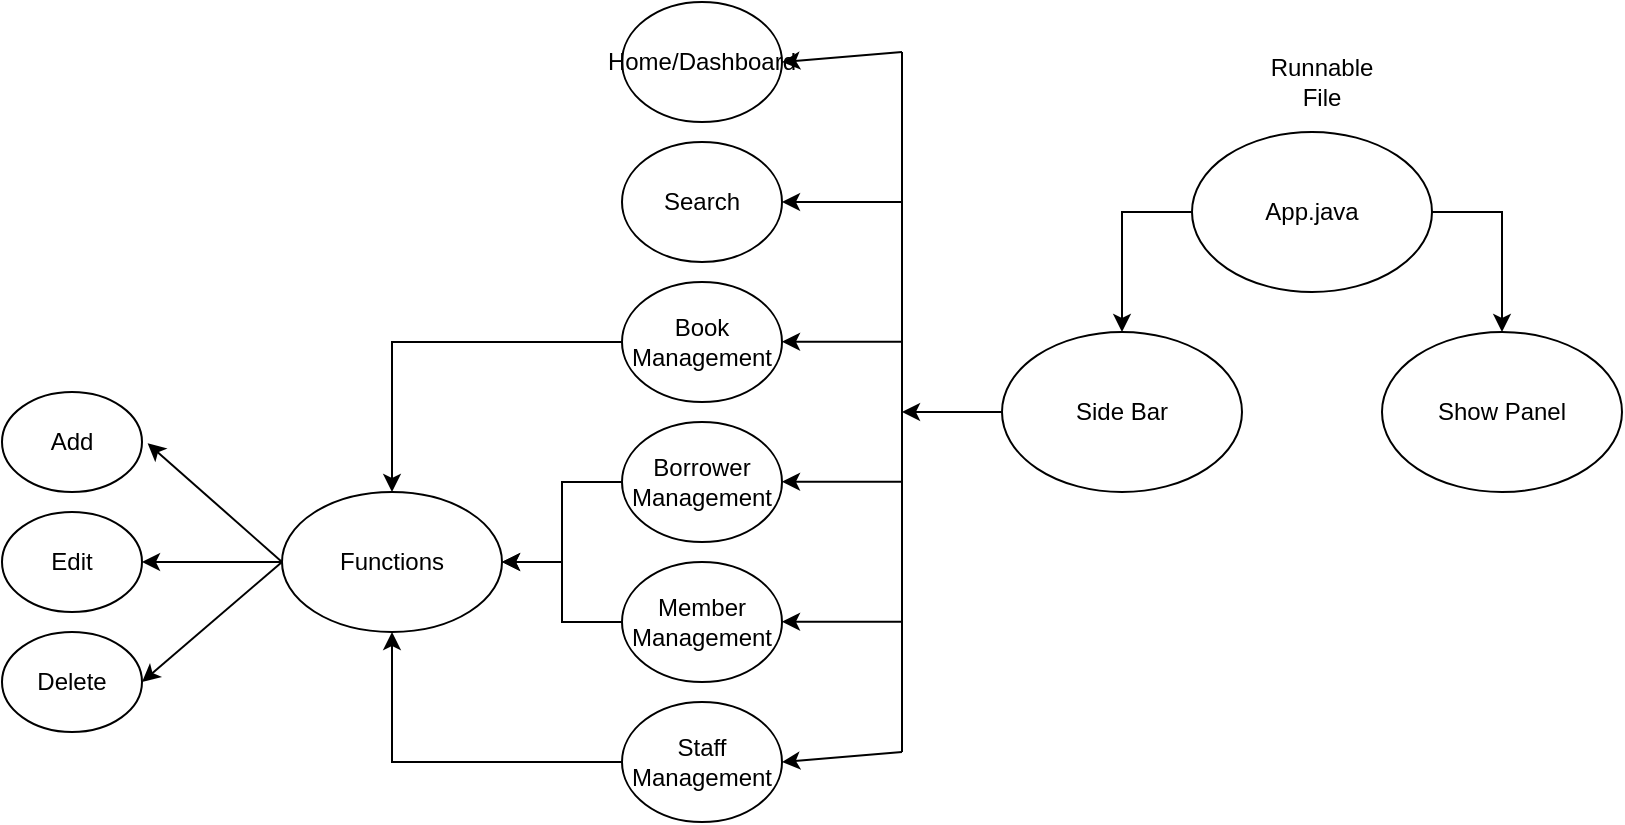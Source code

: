 <mxfile version="26.0.6">
  <diagram name="Page-1" id="zggyk1-A4NqRq5fRfcUB">
    <mxGraphModel dx="1690" dy="485" grid="1" gridSize="10" guides="1" tooltips="1" connect="1" arrows="1" fold="1" page="1" pageScale="1" pageWidth="850" pageHeight="1100" math="0" shadow="0">
      <root>
        <mxCell id="0" />
        <mxCell id="1" parent="0" />
        <mxCell id="k1l06nqtPCUauVw5wJaz-11" style="edgeStyle=orthogonalEdgeStyle;rounded=0;orthogonalLoop=1;jettySize=auto;html=1;exitX=0;exitY=0.5;exitDx=0;exitDy=0;entryX=0.5;entryY=0;entryDx=0;entryDy=0;" edge="1" parent="1" source="k1l06nqtPCUauVw5wJaz-1" target="k1l06nqtPCUauVw5wJaz-8">
          <mxGeometry relative="1" as="geometry" />
        </mxCell>
        <mxCell id="k1l06nqtPCUauVw5wJaz-12" style="edgeStyle=orthogonalEdgeStyle;rounded=0;orthogonalLoop=1;jettySize=auto;html=1;exitX=1;exitY=0.5;exitDx=0;exitDy=0;entryX=0.5;entryY=0;entryDx=0;entryDy=0;" edge="1" parent="1" source="k1l06nqtPCUauVw5wJaz-1" target="k1l06nqtPCUauVw5wJaz-10">
          <mxGeometry relative="1" as="geometry" />
        </mxCell>
        <mxCell id="k1l06nqtPCUauVw5wJaz-1" value="&lt;div&gt;App.java&lt;/div&gt;" style="ellipse;whiteSpace=wrap;html=1;" vertex="1" parent="1">
          <mxGeometry x="365" y="90" width="120" height="80" as="geometry" />
        </mxCell>
        <mxCell id="k1l06nqtPCUauVw5wJaz-4" value="Runnable File" style="text;strokeColor=none;align=center;fillColor=none;html=1;verticalAlign=middle;whiteSpace=wrap;rounded=0;" vertex="1" parent="1">
          <mxGeometry x="400" y="50" width="60" height="30" as="geometry" />
        </mxCell>
        <mxCell id="k1l06nqtPCUauVw5wJaz-5" value="Home/Dashboard" style="ellipse;whiteSpace=wrap;html=1;" vertex="1" parent="1">
          <mxGeometry x="80" y="25" width="80" height="60" as="geometry" />
        </mxCell>
        <mxCell id="k1l06nqtPCUauVw5wJaz-27" style="edgeStyle=orthogonalEdgeStyle;rounded=0;orthogonalLoop=1;jettySize=auto;html=1;exitX=0;exitY=0.5;exitDx=0;exitDy=0;" edge="1" parent="1" source="k1l06nqtPCUauVw5wJaz-8">
          <mxGeometry relative="1" as="geometry">
            <mxPoint x="220" y="230" as="targetPoint" />
          </mxGeometry>
        </mxCell>
        <mxCell id="k1l06nqtPCUauVw5wJaz-8" value="&lt;div&gt;Side Bar&lt;/div&gt;" style="ellipse;whiteSpace=wrap;html=1;" vertex="1" parent="1">
          <mxGeometry x="270" y="190" width="120" height="80" as="geometry" />
        </mxCell>
        <mxCell id="k1l06nqtPCUauVw5wJaz-10" value="Show Panel" style="ellipse;whiteSpace=wrap;html=1;" vertex="1" parent="1">
          <mxGeometry x="460" y="190" width="120" height="80" as="geometry" />
        </mxCell>
        <mxCell id="k1l06nqtPCUauVw5wJaz-38" style="edgeStyle=orthogonalEdgeStyle;rounded=0;orthogonalLoop=1;jettySize=auto;html=1;exitX=0;exitY=0.5;exitDx=0;exitDy=0;entryX=1;entryY=0.5;entryDx=0;entryDy=0;" edge="1" parent="1" source="k1l06nqtPCUauVw5wJaz-13" target="k1l06nqtPCUauVw5wJaz-35">
          <mxGeometry relative="1" as="geometry" />
        </mxCell>
        <mxCell id="k1l06nqtPCUauVw5wJaz-13" value="Member Management" style="ellipse;whiteSpace=wrap;html=1;" vertex="1" parent="1">
          <mxGeometry x="80" y="305" width="80" height="60" as="geometry" />
        </mxCell>
        <mxCell id="k1l06nqtPCUauVw5wJaz-14" value="Search" style="ellipse;whiteSpace=wrap;html=1;" vertex="1" parent="1">
          <mxGeometry x="80" y="95" width="80" height="60" as="geometry" />
        </mxCell>
        <mxCell id="k1l06nqtPCUauVw5wJaz-39" style="edgeStyle=orthogonalEdgeStyle;rounded=0;orthogonalLoop=1;jettySize=auto;html=1;exitX=0;exitY=0.5;exitDx=0;exitDy=0;entryX=0.5;entryY=1;entryDx=0;entryDy=0;" edge="1" parent="1" source="k1l06nqtPCUauVw5wJaz-15" target="k1l06nqtPCUauVw5wJaz-35">
          <mxGeometry relative="1" as="geometry" />
        </mxCell>
        <mxCell id="k1l06nqtPCUauVw5wJaz-15" value="&lt;div&gt;Staff&lt;/div&gt;&lt;div&gt;Management&lt;/div&gt;" style="ellipse;whiteSpace=wrap;html=1;" vertex="1" parent="1">
          <mxGeometry x="80" y="375" width="80" height="60" as="geometry" />
        </mxCell>
        <mxCell id="k1l06nqtPCUauVw5wJaz-37" style="edgeStyle=orthogonalEdgeStyle;rounded=0;orthogonalLoop=1;jettySize=auto;html=1;exitX=0;exitY=0.5;exitDx=0;exitDy=0;entryX=1;entryY=0.5;entryDx=0;entryDy=0;" edge="1" parent="1" source="k1l06nqtPCUauVw5wJaz-16" target="k1l06nqtPCUauVw5wJaz-35">
          <mxGeometry relative="1" as="geometry" />
        </mxCell>
        <mxCell id="k1l06nqtPCUauVw5wJaz-16" value="Borrower Management" style="ellipse;whiteSpace=wrap;html=1;" vertex="1" parent="1">
          <mxGeometry x="80" y="235" width="80" height="60" as="geometry" />
        </mxCell>
        <mxCell id="k1l06nqtPCUauVw5wJaz-36" style="edgeStyle=orthogonalEdgeStyle;rounded=0;orthogonalLoop=1;jettySize=auto;html=1;exitX=0;exitY=0.5;exitDx=0;exitDy=0;" edge="1" parent="1" source="k1l06nqtPCUauVw5wJaz-17" target="k1l06nqtPCUauVw5wJaz-35">
          <mxGeometry relative="1" as="geometry" />
        </mxCell>
        <mxCell id="k1l06nqtPCUauVw5wJaz-17" value="Book Management" style="ellipse;whiteSpace=wrap;html=1;" vertex="1" parent="1">
          <mxGeometry x="80" y="165" width="80" height="60" as="geometry" />
        </mxCell>
        <mxCell id="k1l06nqtPCUauVw5wJaz-28" value="" style="endArrow=none;html=1;rounded=0;" edge="1" parent="1">
          <mxGeometry width="50" height="50" relative="1" as="geometry">
            <mxPoint x="220" y="400" as="sourcePoint" />
            <mxPoint x="220" y="50" as="targetPoint" />
          </mxGeometry>
        </mxCell>
        <mxCell id="k1l06nqtPCUauVw5wJaz-29" value="" style="endArrow=classic;html=1;rounded=0;entryX=1;entryY=0.5;entryDx=0;entryDy=0;" edge="1" parent="1" target="k1l06nqtPCUauVw5wJaz-5">
          <mxGeometry width="50" height="50" relative="1" as="geometry">
            <mxPoint x="220" y="50" as="sourcePoint" />
            <mxPoint x="360" y="200" as="targetPoint" />
          </mxGeometry>
        </mxCell>
        <mxCell id="k1l06nqtPCUauVw5wJaz-30" value="" style="endArrow=classic;html=1;rounded=0;entryX=1;entryY=0.5;entryDx=0;entryDy=0;" edge="1" parent="1" target="k1l06nqtPCUauVw5wJaz-15">
          <mxGeometry width="50" height="50" relative="1" as="geometry">
            <mxPoint x="220" y="400" as="sourcePoint" />
            <mxPoint x="310" y="360" as="targetPoint" />
          </mxGeometry>
        </mxCell>
        <mxCell id="k1l06nqtPCUauVw5wJaz-31" value="" style="endArrow=classic;html=1;rounded=0;entryX=1;entryY=0.5;entryDx=0;entryDy=0;" edge="1" parent="1" target="k1l06nqtPCUauVw5wJaz-14">
          <mxGeometry width="50" height="50" relative="1" as="geometry">
            <mxPoint x="220" y="125" as="sourcePoint" />
            <mxPoint x="250" y="160" as="targetPoint" />
          </mxGeometry>
        </mxCell>
        <mxCell id="k1l06nqtPCUauVw5wJaz-32" value="" style="endArrow=classic;html=1;rounded=0;entryX=1;entryY=0.5;entryDx=0;entryDy=0;" edge="1" parent="1">
          <mxGeometry width="50" height="50" relative="1" as="geometry">
            <mxPoint x="220" y="194.84" as="sourcePoint" />
            <mxPoint x="160" y="194.84" as="targetPoint" />
          </mxGeometry>
        </mxCell>
        <mxCell id="k1l06nqtPCUauVw5wJaz-33" value="" style="endArrow=classic;html=1;rounded=0;entryX=1;entryY=0.5;entryDx=0;entryDy=0;" edge="1" parent="1">
          <mxGeometry width="50" height="50" relative="1" as="geometry">
            <mxPoint x="220" y="264.84" as="sourcePoint" />
            <mxPoint x="160" y="264.84" as="targetPoint" />
          </mxGeometry>
        </mxCell>
        <mxCell id="k1l06nqtPCUauVw5wJaz-34" value="" style="endArrow=classic;html=1;rounded=0;entryX=1;entryY=0.5;entryDx=0;entryDy=0;" edge="1" parent="1">
          <mxGeometry width="50" height="50" relative="1" as="geometry">
            <mxPoint x="220" y="334.84" as="sourcePoint" />
            <mxPoint x="160" y="334.84" as="targetPoint" />
          </mxGeometry>
        </mxCell>
        <mxCell id="k1l06nqtPCUauVw5wJaz-35" value="Functions" style="ellipse;whiteSpace=wrap;html=1;" vertex="1" parent="1">
          <mxGeometry x="-90" y="270" width="110" height="70" as="geometry" />
        </mxCell>
        <mxCell id="k1l06nqtPCUauVw5wJaz-40" value="&lt;div&gt;Edit&lt;/div&gt;" style="ellipse;whiteSpace=wrap;html=1;" vertex="1" parent="1">
          <mxGeometry x="-230" y="280" width="70" height="50" as="geometry" />
        </mxCell>
        <mxCell id="k1l06nqtPCUauVw5wJaz-42" value="Add" style="ellipse;whiteSpace=wrap;html=1;" vertex="1" parent="1">
          <mxGeometry x="-230" y="220" width="70" height="50" as="geometry" />
        </mxCell>
        <mxCell id="k1l06nqtPCUauVw5wJaz-44" value="Delete" style="ellipse;whiteSpace=wrap;html=1;" vertex="1" parent="1">
          <mxGeometry x="-230" y="340" width="70" height="50" as="geometry" />
        </mxCell>
        <mxCell id="k1l06nqtPCUauVw5wJaz-45" value="" style="endArrow=classic;html=1;rounded=0;exitX=0;exitY=0.5;exitDx=0;exitDy=0;entryX=1.04;entryY=0.512;entryDx=0;entryDy=0;entryPerimeter=0;" edge="1" parent="1" source="k1l06nqtPCUauVw5wJaz-35" target="k1l06nqtPCUauVw5wJaz-42">
          <mxGeometry width="50" height="50" relative="1" as="geometry">
            <mxPoint x="-90" y="330" as="sourcePoint" />
            <mxPoint x="-40" y="280" as="targetPoint" />
          </mxGeometry>
        </mxCell>
        <mxCell id="k1l06nqtPCUauVw5wJaz-46" value="" style="endArrow=classic;html=1;rounded=0;exitX=0;exitY=0.5;exitDx=0;exitDy=0;entryX=1;entryY=0.5;entryDx=0;entryDy=0;" edge="1" parent="1" source="k1l06nqtPCUauVw5wJaz-35" target="k1l06nqtPCUauVw5wJaz-40">
          <mxGeometry width="50" height="50" relative="1" as="geometry">
            <mxPoint x="-80" y="315" as="sourcePoint" />
            <mxPoint x="-107" y="256" as="targetPoint" />
          </mxGeometry>
        </mxCell>
        <mxCell id="k1l06nqtPCUauVw5wJaz-47" value="" style="endArrow=classic;html=1;rounded=0;exitX=0;exitY=0.5;exitDx=0;exitDy=0;entryX=1;entryY=0.5;entryDx=0;entryDy=0;" edge="1" parent="1" source="k1l06nqtPCUauVw5wJaz-35" target="k1l06nqtPCUauVw5wJaz-44">
          <mxGeometry width="50" height="50" relative="1" as="geometry">
            <mxPoint x="-80" y="315" as="sourcePoint" />
            <mxPoint x="-107" y="256" as="targetPoint" />
          </mxGeometry>
        </mxCell>
      </root>
    </mxGraphModel>
  </diagram>
</mxfile>
